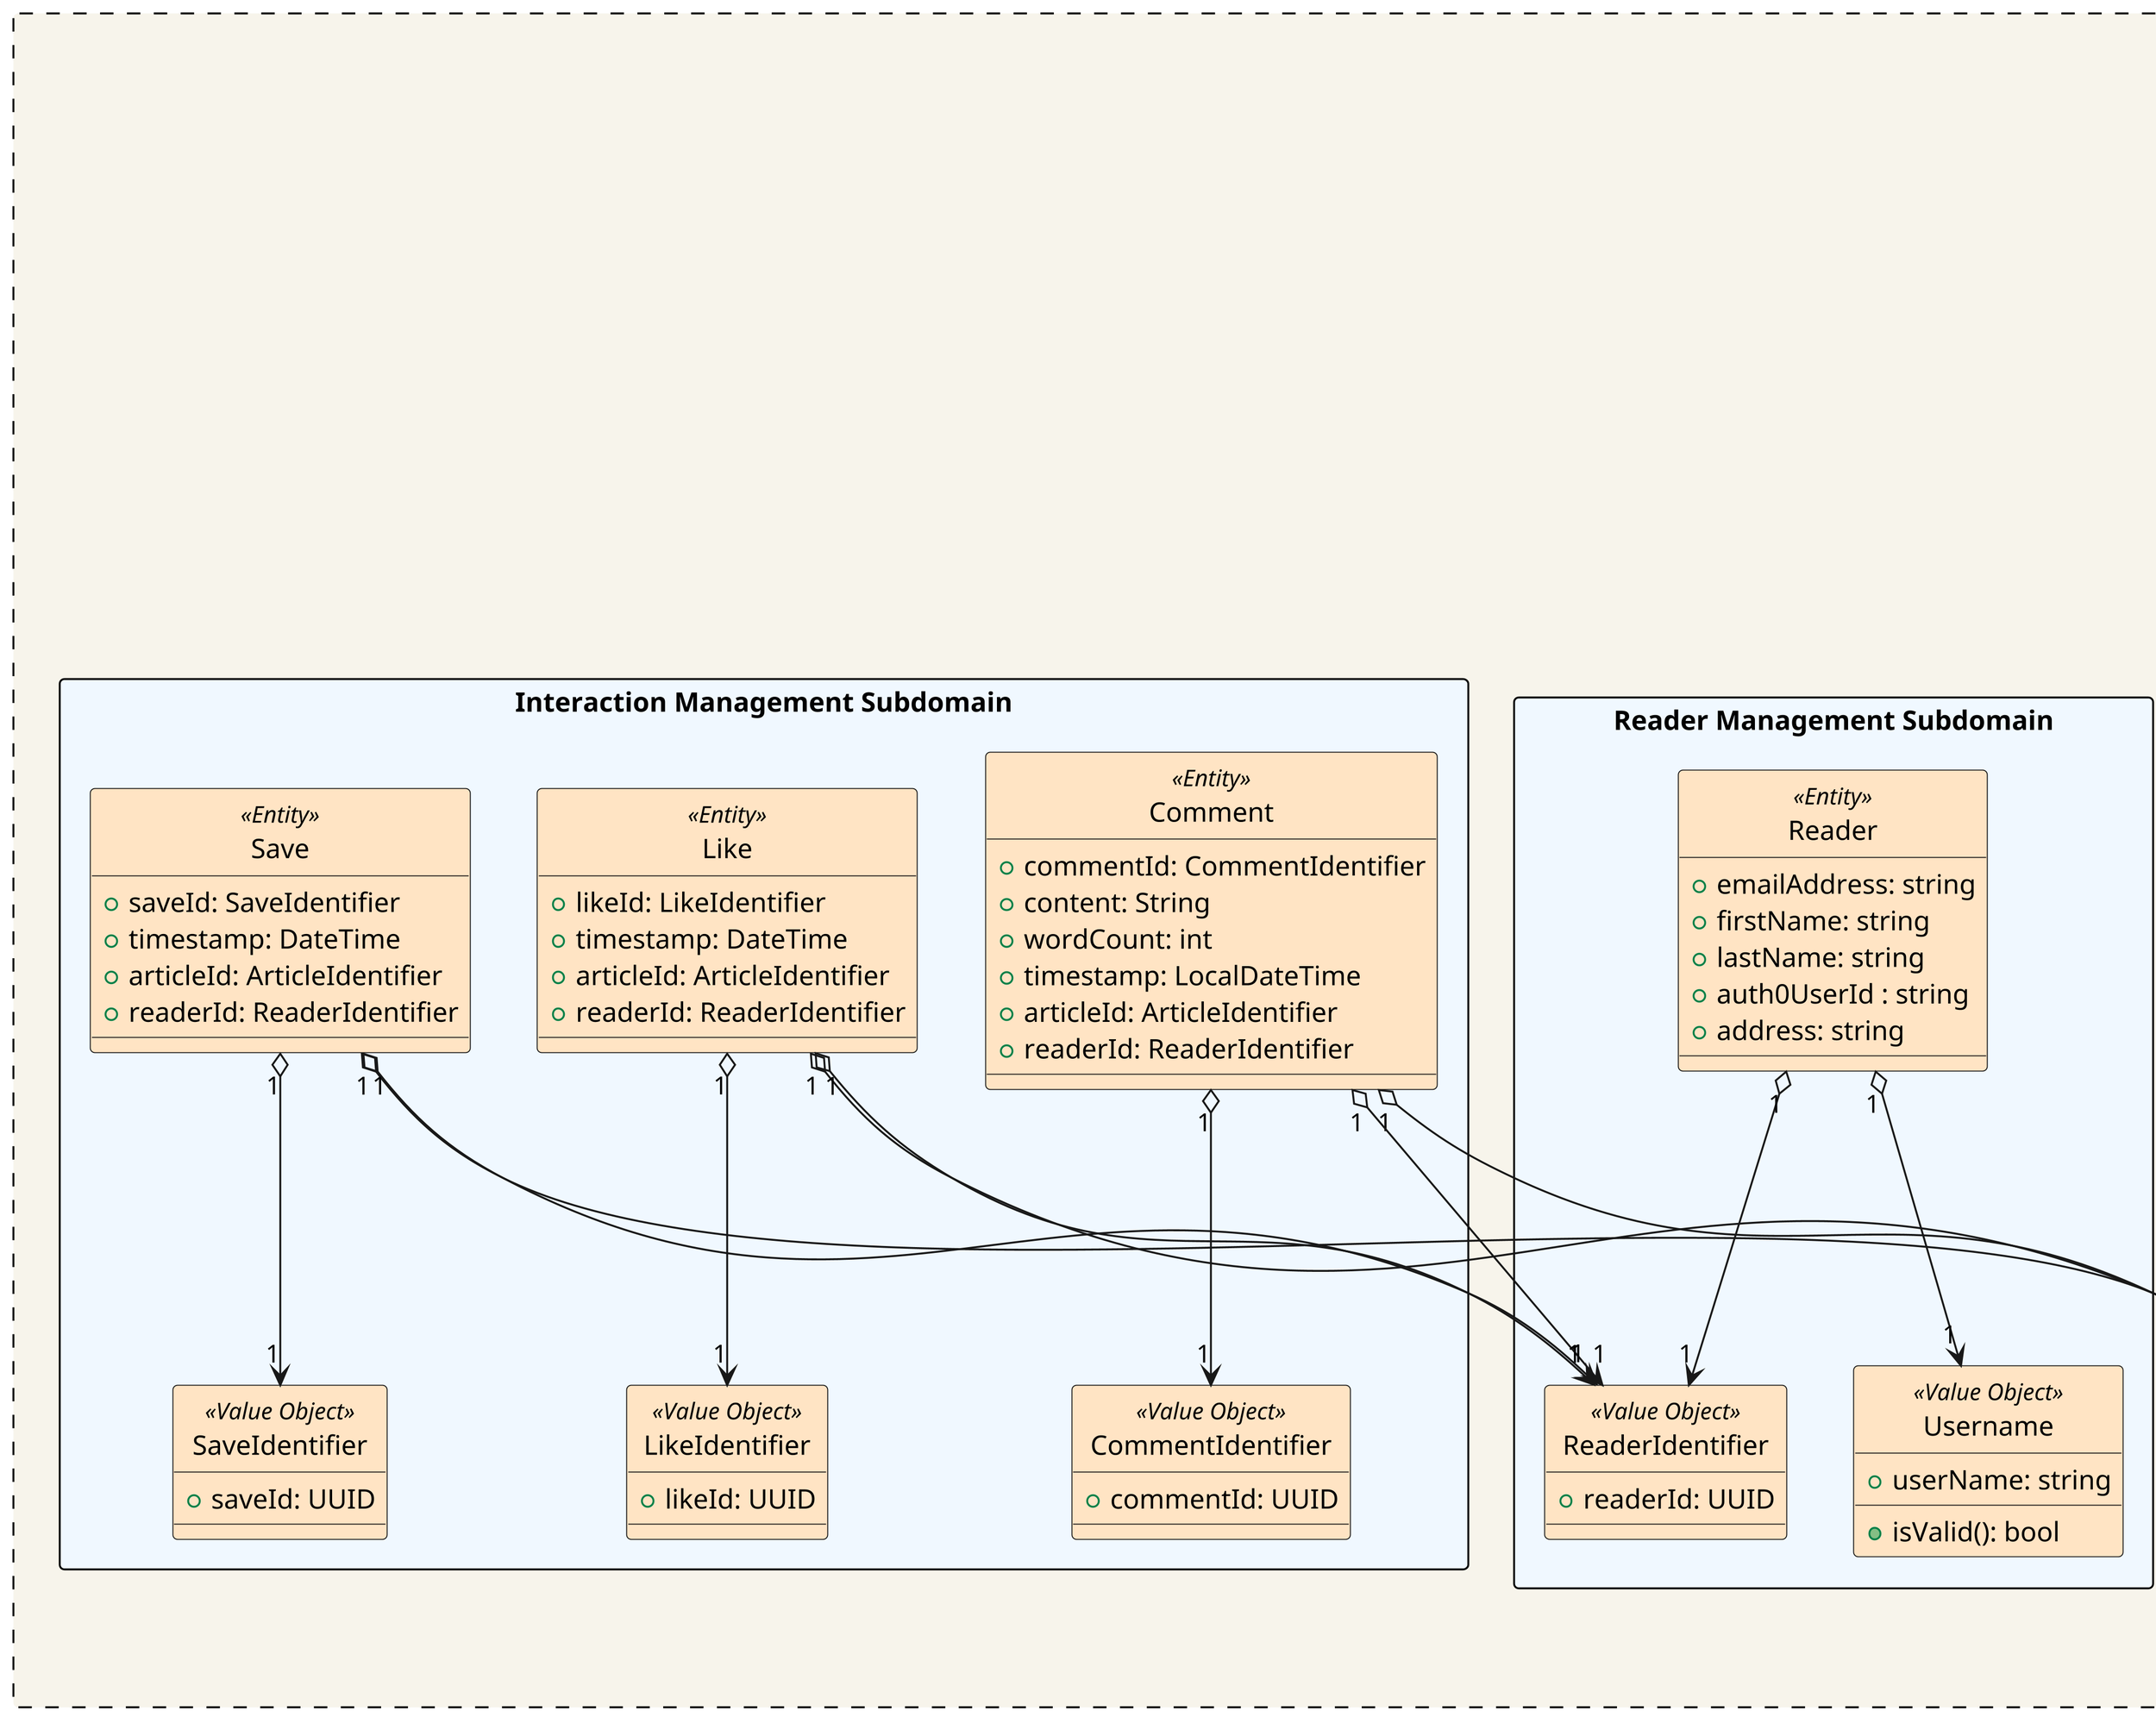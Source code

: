 @startuml
hide circle
top to bottom direction
!define ENTITY(entityName) class entityName << Entity >>
!define AGGREGATE(aggregateName) class aggregateName << Aggregate >>
!define AGGREGATE_ROOT(aggregateRootName) class aggregateRootName << Aggregate Root >>
!define AGGREGATE_ROOT_ENTITY(aggregateRootEntityName) class aggregateRootEntityName << Aggregate Root >> << Entity >>
!define VALUE_OBJECT(valueObjectName) class valueObjectName << Value Object >>

!pragma useVerticalIf on
skinparam dpi 350
skinparam packageStyle rectangle
skinparam rectangle {
    BackgroundColor #f7f4eb
    BorderColor Black
}

rectangle "League Alerts" as BoundedContextLeagueAlerts #line.dashed {

    Package "Reader Management Subdomain" <<Rectangle>> #aliceblue {
        ENTITY(Reader) #bisque {
            + emailAddress: string
            + firstName: string
            + lastName: string
            + auth0UserId : string
            + address: string
        }


        VALUE_OBJECT(ReaderIdentifier) #bisque {
            + readerId: UUID
        }

        VALUE_OBJECT(Username) #bisque {
            + userName: string
            + isValid(): bool
        }


        Reader "1" o--> "1" ReaderIdentifier
        Reader "1" o--> "1" Username
    }

    Package "Author Management Subdomain" <<Rectangle>> #aliceblue {
        ENTITY(Author) #bisque {
            + username: Username
            + emailAddress: string
            + firstName: string
            + lastName: string
            + biography: Biography
            + articles: ArticleList
            + password: Password
        }

        VALUE_OBJECT(Biography) #bisque {
            + content: string
            + wordCount: int
        }

        VALUE_OBJECT(ArticleList) #bisque {
            + articles: List<ArticleIdentifier>
        }

        VALUE_OBJECT(AuthorIdentifier) #bisque {
            + authorId: UUID
        }

        Author "1" o--> "1" AuthorIdentifier
        Author "1" o--> "1" Biography
        Author "1" o--> "1" ArticleList
        Author "1" o--> "1" Password
    }

    Package "Article Management Subdomain" <<Rectangle>> #aliceblue {
        note "Invariant: Articles marked as 'ARCHIVED' are hidden from public view." as articleInvariant

        AGGREGATE_ROOT_ENTITY(Article) #bisque {

            - status: ArticleStatus
            + title: string
            + body: string
            + wordCount: int
            + category: Categories
            + tags: string
            + timePosted: DateTime
            + viewCount: int
            + photoUrl: string
            + articleDescription :string
        }

        VALUE_OBJECT(ArticleIdentifier) #bisque {
            + articleId: UUID
        }

        VALUE_OBJECT(Categories) #bisque{
            + id
            + categoryName: string
        }

        VALUE_OBJECT(tags) #bisque {
            + <<enum>>
                NFL
                NBA
                NHL
                UFC
                MLB
        }

        VALUE_OBJECT(ArticleStatus) #bisque {
            + <<enum>>
            PUBLISHED
            ARCHIVED
        }

       


        Article "1" o--> "1" ArticleIdentifier
        Article "1" o--> "1" ArticleStatus
        ArticleList "1" o--> "*" ArticleIdentifier
        Article "1" o--> "1" tags
        Article "1" o--> "1" Categories


    }

    Package "Interaction Management Subdomain" <<Rectangle>> #aliceblue {
        ENTITY(Comment) #bisque {
            + commentId: CommentIdentifier
            + content: String
            + wordCount: int
            + timestamp: LocalDateTime
            + articleId: ArticleIdentifier
            + readerId: ReaderIdentifier
        }

        ENTITY(Like) #bisque {
            + likeId: LikeIdentifier
            + timestamp: DateTime
            + articleId: ArticleIdentifier
            + readerId: ReaderIdentifier
        }

        ENTITY(Save) #bisque {
            + saveId: SaveIdentifier
            + timestamp: DateTime
            + articleId: ArticleIdentifier
            + readerId: ReaderIdentifier
        }

        VALUE_OBJECT(CommentIdentifier) #bisque {
            + commentId: UUID
        }

        VALUE_OBJECT(LikeIdentifier) #bisque {
            + likeId: UUID
        }

        VALUE_OBJECT(SaveIdentifier) #bisque {
            + saveId: UUID
        }

        Comment "1" o--> "1" CommentIdentifier
        Comment "1" o--> "1" ArticleIdentifier
        Comment "1" o--> "1" ReaderIdentifier

        Like "1" o--> "1" LikeIdentifier
        Like "1" o--> "1" ArticleIdentifier
        Like "1" o--> "1" ReaderIdentifier

        Save "1" o--> "1" SaveIdentifier
        Save "1" o--> "1" ArticleIdentifier
        Save "1" o--> "1" ReaderIdentifier
    }
}
@enduml
